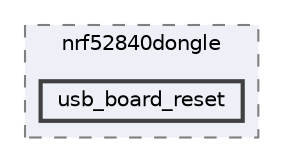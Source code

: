 digraph "/home/mj/Desktop/IoT-Chat-Digitalization/Dongle/gnrc_border_router/bin/nrf52840dongle/usb_board_reset"
{
 // LATEX_PDF_SIZE
  bgcolor="transparent";
  edge [fontname=Helvetica,fontsize=10,labelfontname=Helvetica,labelfontsize=10];
  node [fontname=Helvetica,fontsize=10,shape=box,height=0.2,width=0.4];
  compound=true
  subgraph clusterdir_9941f7556d96a0e17fefe82cd217bc3a {
    graph [ bgcolor="#edf0f7", pencolor="grey50", label="nrf52840dongle", fontname=Helvetica,fontsize=10 style="filled,dashed", URL="dir_9941f7556d96a0e17fefe82cd217bc3a.html",tooltip=""]
  dir_4a579297d8e027ee5bd2207dada18803 [label="usb_board_reset", fillcolor="#edf0f7", color="grey25", style="filled,bold", URL="dir_4a579297d8e027ee5bd2207dada18803.html",tooltip=""];
  }
}
